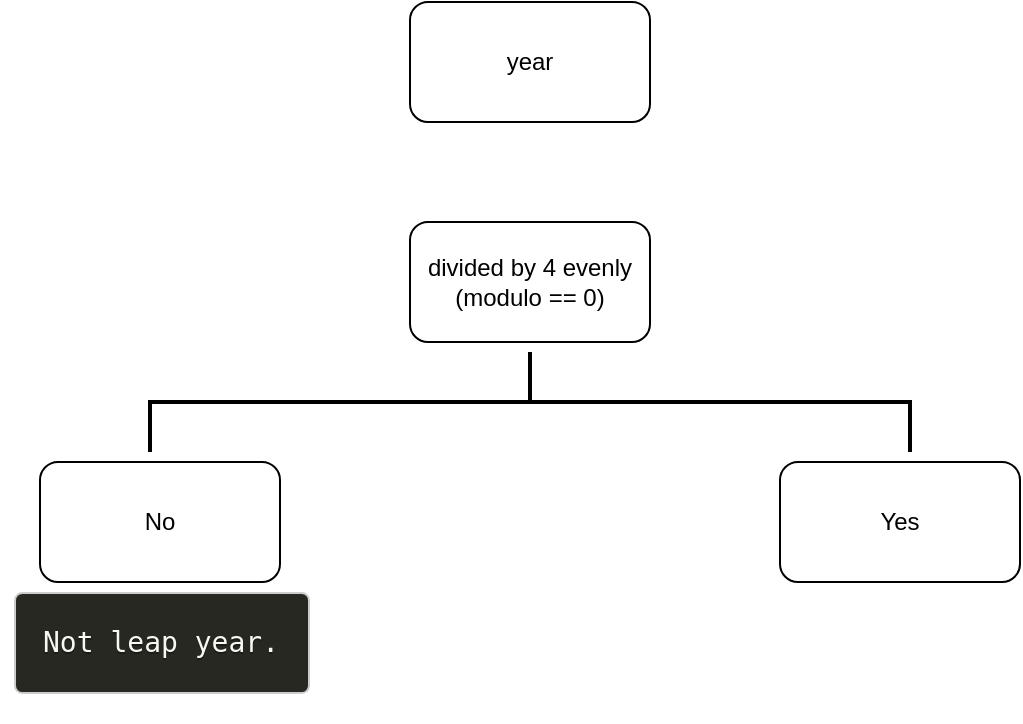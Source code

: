 <mxfile version="21.0.2" type="github">
  <diagram name="Page-1" id="ktzmkFNRWbjsOzn0AA7A">
    <mxGraphModel dx="1434" dy="778" grid="1" gridSize="10" guides="1" tooltips="1" connect="1" arrows="1" fold="1" page="1" pageScale="1" pageWidth="850" pageHeight="1100" math="0" shadow="0">
      <root>
        <mxCell id="0" />
        <mxCell id="1" parent="0" />
        <mxCell id="iFsMih8Sz-5aW6i0WabK-1" value="year" style="rounded=1;whiteSpace=wrap;html=1;" vertex="1" parent="1">
          <mxGeometry x="365" y="70" width="120" height="60" as="geometry" />
        </mxCell>
        <mxCell id="iFsMih8Sz-5aW6i0WabK-2" value="divided by 4 evenly&lt;br&gt;(modulo == 0)" style="rounded=1;whiteSpace=wrap;html=1;" vertex="1" parent="1">
          <mxGeometry x="365" y="180" width="120" height="60" as="geometry" />
        </mxCell>
        <mxCell id="iFsMih8Sz-5aW6i0WabK-3" value="" style="strokeWidth=2;html=1;shape=mxgraph.flowchart.annotation_2;align=left;labelPosition=right;pointerEvents=1;rotation=90;" vertex="1" parent="1">
          <mxGeometry x="400" y="80" width="50" height="380" as="geometry" />
        </mxCell>
        <mxCell id="iFsMih8Sz-5aW6i0WabK-4" value="No" style="rounded=1;whiteSpace=wrap;html=1;" vertex="1" parent="1">
          <mxGeometry x="180" y="300" width="120" height="60" as="geometry" />
        </mxCell>
        <mxCell id="iFsMih8Sz-5aW6i0WabK-5" value="&lt;pre style=&quot;box-sizing: inherit; font-family: Consolas, Monaco, &amp;quot;Andale Mono&amp;quot;, &amp;quot;Ubuntu Mono&amp;quot;, monospace; font-size: 14px; margin-top: 0.5em; margin-bottom: 0.5em; border-style: solid; border-image: initial; border-color: var(--clr-color-neutral-400,#ccc); border-width: var(--clr-global-borderwidth,0.05rem); border-radius: 0.3em; color: rgb(248, 248, 242); background: rgb(39, 40, 34); text-shadow: rgba(0, 0, 0, 0.3) 0px 1px; text-align: left; word-break: normal; overflow-wrap: normal; line-height: 1.5; tab-size: 4; hyphens: none; padding: 1em; overflow: auto;&quot; tabindex=&quot;0&quot; class=&quot;language-plaintext&quot;&gt;&lt;code style=&quot;box-sizing: inherit; font-family: Consolas, Monaco, &amp;quot;Andale Mono&amp;quot;, &amp;quot;Ubuntu Mono&amp;quot;, monospace; font-size: 1em; overflow: auto; border-radius: 0.3em; background: none; text-shadow: rgba(0, 0, 0, 0.3) 0px 1px; word-spacing: normal; word-break: normal; overflow-wrap: normal; line-height: 1.5; tab-size: 4; hyphens: none;&quot; class=&quot;language-plaintext&quot;&gt;Not leap year.&lt;/code&gt;&lt;/pre&gt;" style="text;html=1;align=center;verticalAlign=middle;resizable=0;points=[];autosize=1;strokeColor=none;fillColor=none;" vertex="1" parent="1">
          <mxGeometry x="160" y="350" width="160" height="80" as="geometry" />
        </mxCell>
        <mxCell id="iFsMih8Sz-5aW6i0WabK-6" value="Yes" style="rounded=1;whiteSpace=wrap;html=1;" vertex="1" parent="1">
          <mxGeometry x="550" y="300" width="120" height="60" as="geometry" />
        </mxCell>
      </root>
    </mxGraphModel>
  </diagram>
</mxfile>
